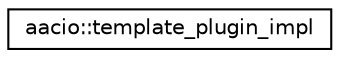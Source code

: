 digraph "Graphical Class Hierarchy"
{
  edge [fontname="Helvetica",fontsize="10",labelfontname="Helvetica",labelfontsize="10"];
  node [fontname="Helvetica",fontsize="10",shape=record];
  rankdir="LR";
  Node0 [label="aacio::template_plugin_impl",height=0.2,width=0.4,color="black", fillcolor="white", style="filled",URL="$classaacio_1_1template__plugin__impl.html"];
}
